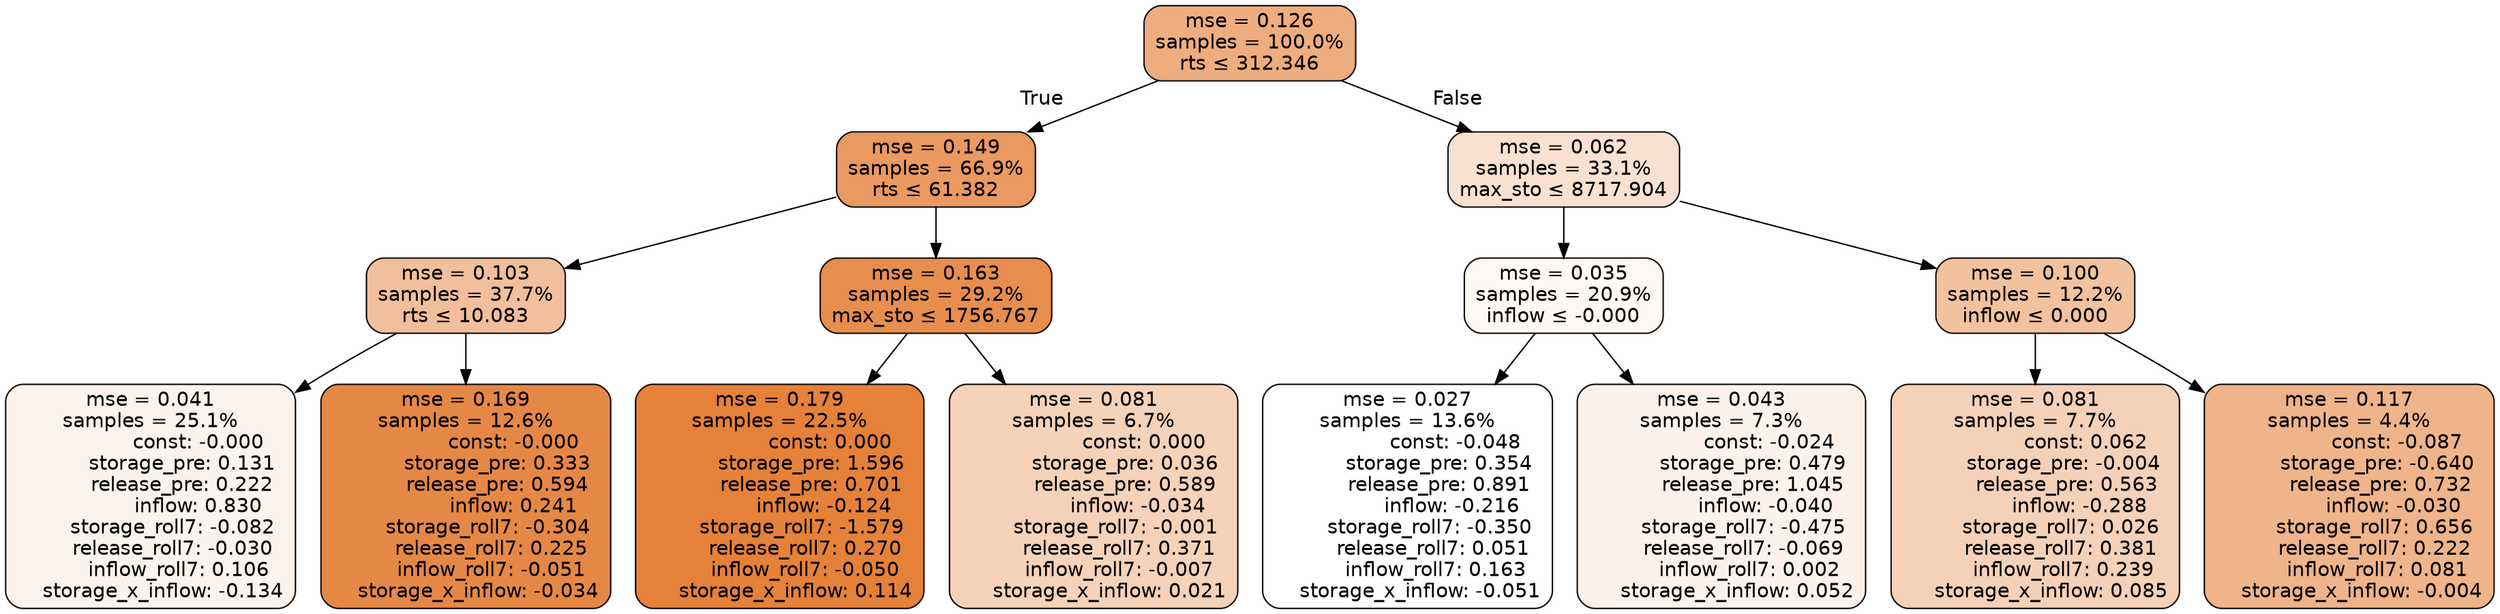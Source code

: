 digraph tree {
bgcolor="transparent"
node [shape=rectangle, style="filled, rounded", color="black", fontname=helvetica] ;
edge [fontname=helvetica] ;
	"0" [label="mse = 0.126
samples = 100.0%
rts &le; 312.346", fillcolor="#eead7e"]
	"1" [label="mse = 0.149
samples = 66.9%
rts &le; 61.382", fillcolor="#ea9960"]
	"2" [label="mse = 0.103
samples = 37.7%
rts &le; 10.083", fillcolor="#f1bf9b"]
	"3" [label="mse = 0.041
samples = 25.1%
               const: -0.000
          storage_pre: 0.131
          release_pre: 0.222
               inflow: 0.830
       storage_roll7: -0.082
       release_roll7: -0.030
         inflow_roll7: 0.106
    storage_x_inflow: -0.134", fillcolor="#fcf3ec"]
	"4" [label="mse = 0.169
samples = 12.6%
               const: -0.000
          storage_pre: 0.333
          release_pre: 0.594
               inflow: 0.241
       storage_roll7: -0.304
        release_roll7: 0.225
        inflow_roll7: -0.051
    storage_x_inflow: -0.034", fillcolor="#e68845"]
	"5" [label="mse = 0.163
samples = 29.2%
max_sto &le; 1756.767", fillcolor="#e78e4e"]
	"6" [label="mse = 0.179
samples = 22.5%
                const: 0.000
          storage_pre: 1.596
          release_pre: 0.701
              inflow: -0.124
       storage_roll7: -1.579
        release_roll7: 0.270
        inflow_roll7: -0.050
     storage_x_inflow: 0.114", fillcolor="#e58139"]
	"7" [label="mse = 0.081
samples = 6.7%
                const: 0.000
          storage_pre: 0.036
          release_pre: 0.589
              inflow: -0.034
       storage_roll7: -0.001
        release_roll7: 0.371
        inflow_roll7: -0.007
     storage_x_inflow: 0.021", fillcolor="#f5d2b8"]
	"8" [label="mse = 0.062
samples = 33.1%
max_sto &le; 8717.904", fillcolor="#f8e1d1"]
	"9" [label="mse = 0.035
samples = 20.9%
inflow &le; -0.000", fillcolor="#fdf8f4"]
	"10" [label="mse = 0.027
samples = 13.6%
               const: -0.048
          storage_pre: 0.354
          release_pre: 0.891
              inflow: -0.216
       storage_roll7: -0.350
        release_roll7: 0.051
         inflow_roll7: 0.163
    storage_x_inflow: -0.051", fillcolor="#ffffff"]
	"11" [label="mse = 0.043
samples = 7.3%
               const: -0.024
          storage_pre: 0.479
          release_pre: 1.045
              inflow: -0.040
       storage_roll7: -0.475
       release_roll7: -0.069
         inflow_roll7: 0.002
     storage_x_inflow: 0.052", fillcolor="#fcf2ea"]
	"12" [label="mse = 0.100
samples = 12.2%
inflow &le; 0.000", fillcolor="#f2c29f"]
	"13" [label="mse = 0.081
samples = 7.7%
                const: 0.062
         storage_pre: -0.004
          release_pre: 0.563
              inflow: -0.288
        storage_roll7: 0.026
        release_roll7: 0.381
         inflow_roll7: 0.239
     storage_x_inflow: 0.085", fillcolor="#f5d1b8"]
	"14" [label="mse = 0.117
samples = 4.4%
               const: -0.087
         storage_pre: -0.640
          release_pre: 0.732
              inflow: -0.030
        storage_roll7: 0.656
        release_roll7: 0.222
         inflow_roll7: 0.081
    storage_x_inflow: -0.004", fillcolor="#efb489"]

	"0" -> "1" [labeldistance=2.5, labelangle=45, headlabel="True"]
	"1" -> "2"
	"2" -> "3"
	"2" -> "4"
	"1" -> "5"
	"5" -> "6"
	"5" -> "7"
	"0" -> "8" [labeldistance=2.5, labelangle=-45, headlabel="False"]
	"8" -> "9"
	"9" -> "10"
	"9" -> "11"
	"8" -> "12"
	"12" -> "13"
	"12" -> "14"
}